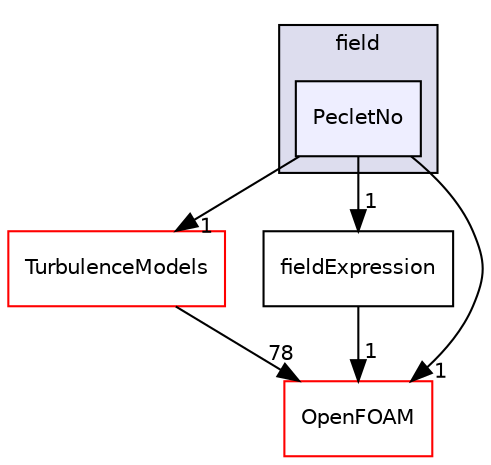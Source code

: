 digraph "src/functionObjects/field/PecletNo" {
  bgcolor=transparent;
  compound=true
  node [ fontsize="10", fontname="Helvetica"];
  edge [ labelfontsize="10", labelfontname="Helvetica"];
  subgraph clusterdir_bae024cac12ddc6733a616261920a91f {
    graph [ bgcolor="#ddddee", pencolor="black", label="field" fontname="Helvetica", fontsize="10", URL="dir_bae024cac12ddc6733a616261920a91f.html"]
  dir_e4d71973bb27b60ed2f104aaf8038366 [shape=box, label="PecletNo", style="filled", fillcolor="#eeeeff", pencolor="black", URL="dir_e4d71973bb27b60ed2f104aaf8038366.html"];
  }
  dir_1eda626aeac0f0ad2848c36acaa5d501 [shape=box label="TurbulenceModels" color="red" URL="dir_1eda626aeac0f0ad2848c36acaa5d501.html"];
  dir_99d46d8c6d72cd5f0a835500a9aad641 [shape=box label="fieldExpression" URL="dir_99d46d8c6d72cd5f0a835500a9aad641.html"];
  dir_c5473ff19b20e6ec4dfe5c310b3778a8 [shape=box label="OpenFOAM" color="red" URL="dir_c5473ff19b20e6ec4dfe5c310b3778a8.html"];
  dir_1eda626aeac0f0ad2848c36acaa5d501->dir_c5473ff19b20e6ec4dfe5c310b3778a8 [headlabel="78", labeldistance=1.5 headhref="dir_003046_001929.html"];
  dir_99d46d8c6d72cd5f0a835500a9aad641->dir_c5473ff19b20e6ec4dfe5c310b3778a8 [headlabel="1", labeldistance=1.5 headhref="dir_001252_001929.html"];
  dir_e4d71973bb27b60ed2f104aaf8038366->dir_1eda626aeac0f0ad2848c36acaa5d501 [headlabel="1", labeldistance=1.5 headhref="dir_001267_003046.html"];
  dir_e4d71973bb27b60ed2f104aaf8038366->dir_99d46d8c6d72cd5f0a835500a9aad641 [headlabel="1", labeldistance=1.5 headhref="dir_001267_001252.html"];
  dir_e4d71973bb27b60ed2f104aaf8038366->dir_c5473ff19b20e6ec4dfe5c310b3778a8 [headlabel="1", labeldistance=1.5 headhref="dir_001267_001929.html"];
}
